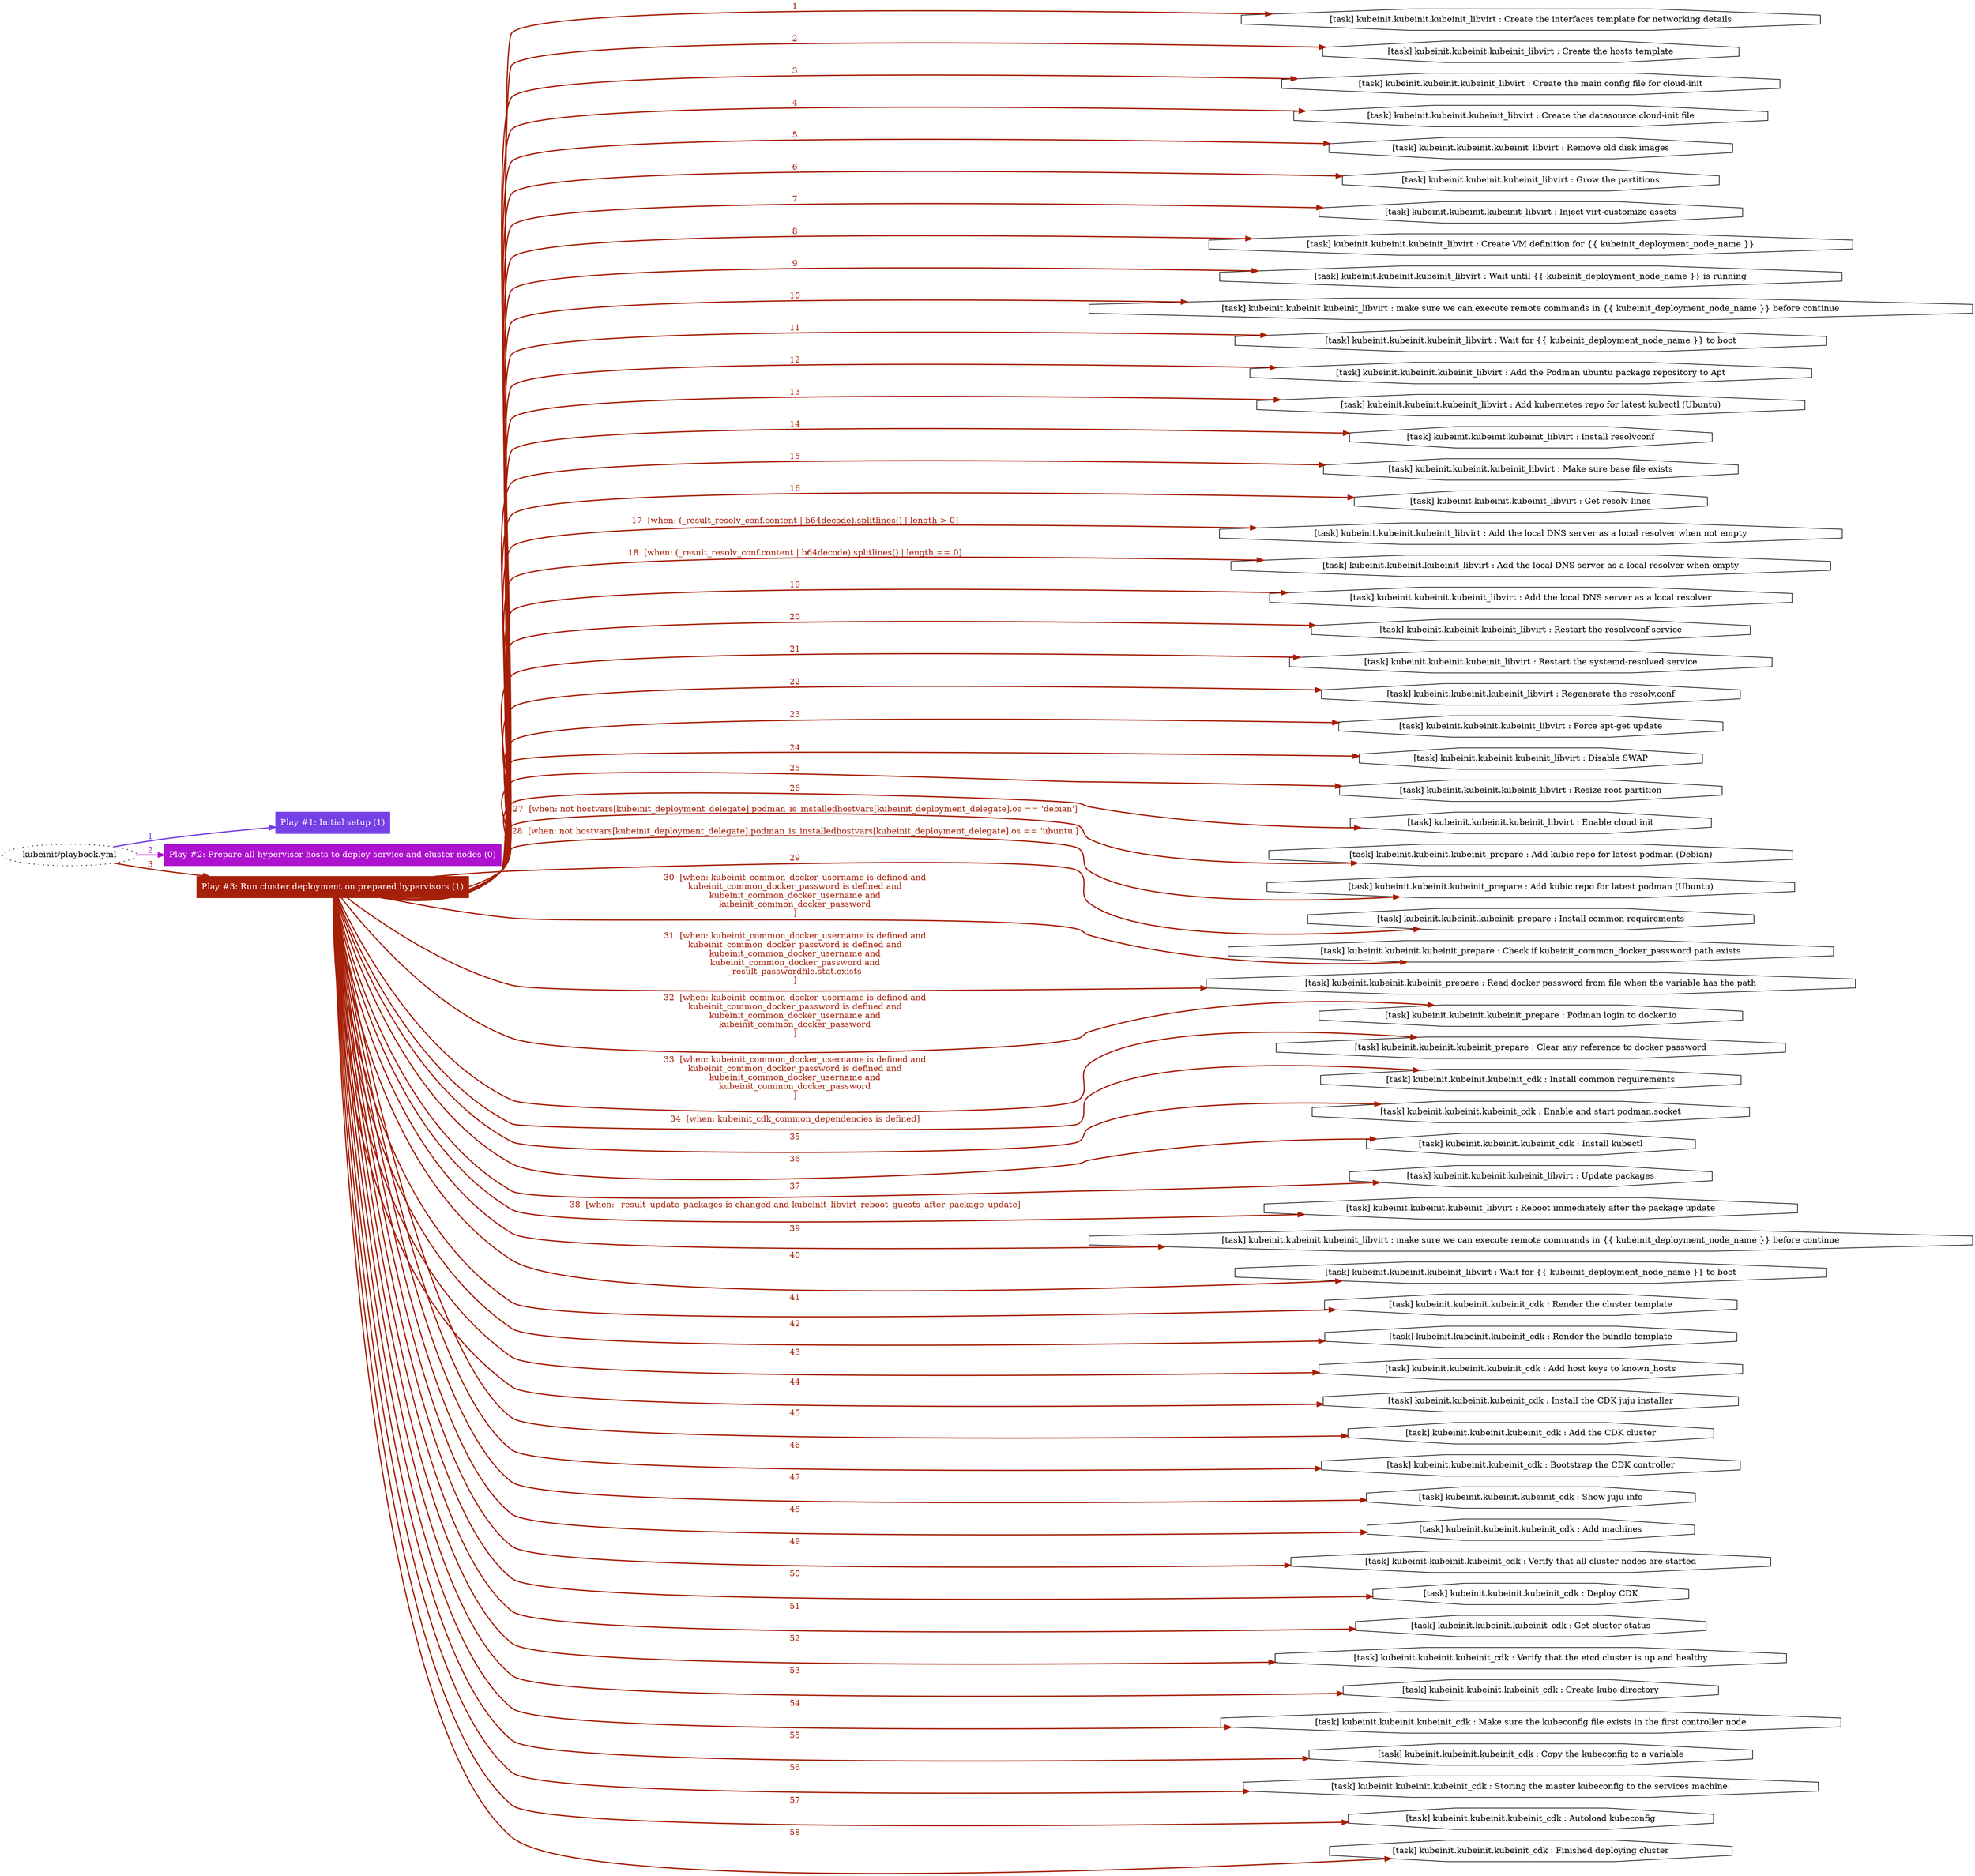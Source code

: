 digraph "kubeinit/playbook.yml "{
	graph [concentrate=true ordering=in rankdir=LR ratio=fill]
	edge [esep=5 sep=10]
	"kubeinit/playbook.yml" [id=root_node style=dotted]
	subgraph "Play #1: Initial setup (1) "{
		"Play #1: Initial setup (1)" [color="#7541e6" fontcolor="#ffffff" id="play_d1ba8625-4cab-4f6f-ab08-c51aec92e994" shape=box style=filled tooltip=localhost]
		"kubeinit/playbook.yml" -> "Play #1: Initial setup (1)" [label=1 color="#7541e6" fontcolor="#7541e6" id="edge_7f663ad3-e9da-43d6-abe4-7deb38c874ff" style=bold]
	}
	subgraph "Play #2: Prepare all hypervisor hosts to deploy service and cluster nodes (0) "{
		"Play #2: Prepare all hypervisor hosts to deploy service and cluster nodes (0)" [color="#ae12cf" fontcolor="#ffffff" id="play_b598e998-f91e-4e62-b995-4baccce64b28" shape=box style=filled tooltip=""]
		"kubeinit/playbook.yml" -> "Play #2: Prepare all hypervisor hosts to deploy service and cluster nodes (0)" [label=2 color="#ae12cf" fontcolor="#ae12cf" id="edge_da15f34f-874f-4f6e-93d6-1543e7069a28" style=bold]
	}
	subgraph "Play #3: Run cluster deployment on prepared hypervisors (1) "{
		"Play #3: Run cluster deployment on prepared hypervisors (1)" [color="#a61f08" fontcolor="#ffffff" id="play_9bd6e52c-0c59-4b63-9957-72479ac692c7" shape=box style=filled tooltip=localhost]
		"kubeinit/playbook.yml" -> "Play #3: Run cluster deployment on prepared hypervisors (1)" [label=3 color="#a61f08" fontcolor="#a61f08" id="edge_14506e80-f307-49b9-9f73-4e8fe18afab9" style=bold]
		"task_bae3ce76-22e3-4c06-a566-5060d1d172d0" [label="[task] kubeinit.kubeinit.kubeinit_libvirt : Create the interfaces template for networking details" id="task_bae3ce76-22e3-4c06-a566-5060d1d172d0" shape=octagon tooltip="[task] kubeinit.kubeinit.kubeinit_libvirt : Create the interfaces template for networking details"]
		"Play #3: Run cluster deployment on prepared hypervisors (1)" -> "task_bae3ce76-22e3-4c06-a566-5060d1d172d0" [label=1 color="#a61f08" fontcolor="#a61f08" id="edge_7ed4a7b2-4ed5-4de0-8109-6db2172232ec" style=bold]
		"task_2e0caead-9b51-490d-9fed-ec1abb7edc26" [label="[task] kubeinit.kubeinit.kubeinit_libvirt : Create the hosts template" id="task_2e0caead-9b51-490d-9fed-ec1abb7edc26" shape=octagon tooltip="[task] kubeinit.kubeinit.kubeinit_libvirt : Create the hosts template"]
		"Play #3: Run cluster deployment on prepared hypervisors (1)" -> "task_2e0caead-9b51-490d-9fed-ec1abb7edc26" [label=2 color="#a61f08" fontcolor="#a61f08" id="edge_a8cc5835-59a7-4ca7-9e0a-f6d0579bbc9c" style=bold]
		"task_51490666-9477-4f86-802e-adbd9356cc7f" [label="[task] kubeinit.kubeinit.kubeinit_libvirt : Create the main config file for cloud-init" id="task_51490666-9477-4f86-802e-adbd9356cc7f" shape=octagon tooltip="[task] kubeinit.kubeinit.kubeinit_libvirt : Create the main config file for cloud-init"]
		"Play #3: Run cluster deployment on prepared hypervisors (1)" -> "task_51490666-9477-4f86-802e-adbd9356cc7f" [label=3 color="#a61f08" fontcolor="#a61f08" id="edge_5a4691f8-33a2-4765-88f6-2535a4cfdc30" style=bold]
		"task_7fa93157-311b-4eac-8a3b-28119815cb1f" [label="[task] kubeinit.kubeinit.kubeinit_libvirt : Create the datasource cloud-init file" id="task_7fa93157-311b-4eac-8a3b-28119815cb1f" shape=octagon tooltip="[task] kubeinit.kubeinit.kubeinit_libvirt : Create the datasource cloud-init file"]
		"Play #3: Run cluster deployment on prepared hypervisors (1)" -> "task_7fa93157-311b-4eac-8a3b-28119815cb1f" [label=4 color="#a61f08" fontcolor="#a61f08" id="edge_17bfff1c-fe8e-4b5f-a77d-bd130444e7ab" style=bold]
		"task_73c0879c-a3d9-43e4-ae9d-03d34f687d01" [label="[task] kubeinit.kubeinit.kubeinit_libvirt : Remove old disk images" id="task_73c0879c-a3d9-43e4-ae9d-03d34f687d01" shape=octagon tooltip="[task] kubeinit.kubeinit.kubeinit_libvirt : Remove old disk images"]
		"Play #3: Run cluster deployment on prepared hypervisors (1)" -> "task_73c0879c-a3d9-43e4-ae9d-03d34f687d01" [label=5 color="#a61f08" fontcolor="#a61f08" id="edge_e4f9a9df-65c4-46ea-b529-c93c3a8c1b14" style=bold]
		"task_c493ca35-6167-4113-ad8e-0414c4492b34" [label="[task] kubeinit.kubeinit.kubeinit_libvirt : Grow the partitions" id="task_c493ca35-6167-4113-ad8e-0414c4492b34" shape=octagon tooltip="[task] kubeinit.kubeinit.kubeinit_libvirt : Grow the partitions"]
		"Play #3: Run cluster deployment on prepared hypervisors (1)" -> "task_c493ca35-6167-4113-ad8e-0414c4492b34" [label=6 color="#a61f08" fontcolor="#a61f08" id="edge_9ff18420-c4a2-493d-b8e1-444836b9a258" style=bold]
		"task_9b750a8a-e57d-43cc-946e-84166ae1f418" [label="[task] kubeinit.kubeinit.kubeinit_libvirt : Inject virt-customize assets" id="task_9b750a8a-e57d-43cc-946e-84166ae1f418" shape=octagon tooltip="[task] kubeinit.kubeinit.kubeinit_libvirt : Inject virt-customize assets"]
		"Play #3: Run cluster deployment on prepared hypervisors (1)" -> "task_9b750a8a-e57d-43cc-946e-84166ae1f418" [label=7 color="#a61f08" fontcolor="#a61f08" id="edge_252c139f-0c74-49bc-8221-a17a2b20e917" style=bold]
		"task_38bcd8c7-ffd7-46af-9ef6-5060c98675d9" [label="[task] kubeinit.kubeinit.kubeinit_libvirt : Create VM definition for {{ kubeinit_deployment_node_name }}" id="task_38bcd8c7-ffd7-46af-9ef6-5060c98675d9" shape=octagon tooltip="[task] kubeinit.kubeinit.kubeinit_libvirt : Create VM definition for {{ kubeinit_deployment_node_name }}"]
		"Play #3: Run cluster deployment on prepared hypervisors (1)" -> "task_38bcd8c7-ffd7-46af-9ef6-5060c98675d9" [label=8 color="#a61f08" fontcolor="#a61f08" id="edge_468114ed-1f88-46cf-bad8-24e0502aa112" style=bold]
		"task_1bcde12b-6c90-4b5e-a234-294a9c295687" [label="[task] kubeinit.kubeinit.kubeinit_libvirt : Wait until {{ kubeinit_deployment_node_name }} is running" id="task_1bcde12b-6c90-4b5e-a234-294a9c295687" shape=octagon tooltip="[task] kubeinit.kubeinit.kubeinit_libvirt : Wait until {{ kubeinit_deployment_node_name }} is running"]
		"Play #3: Run cluster deployment on prepared hypervisors (1)" -> "task_1bcde12b-6c90-4b5e-a234-294a9c295687" [label=9 color="#a61f08" fontcolor="#a61f08" id="edge_60172a5d-bbe6-4cdd-930a-fdbc0f0e1d2d" style=bold]
		"task_adf1fb7d-0a01-421c-a509-557f53181cc9" [label="[task] kubeinit.kubeinit.kubeinit_libvirt : make sure we can execute remote commands in {{ kubeinit_deployment_node_name }} before continue" id="task_adf1fb7d-0a01-421c-a509-557f53181cc9" shape=octagon tooltip="[task] kubeinit.kubeinit.kubeinit_libvirt : make sure we can execute remote commands in {{ kubeinit_deployment_node_name }} before continue"]
		"Play #3: Run cluster deployment on prepared hypervisors (1)" -> "task_adf1fb7d-0a01-421c-a509-557f53181cc9" [label=10 color="#a61f08" fontcolor="#a61f08" id="edge_7694e849-5e05-4faa-bb03-67d19476b200" style=bold]
		"task_ada703c6-e1c3-4087-b816-05e867309bfb" [label="[task] kubeinit.kubeinit.kubeinit_libvirt : Wait for {{ kubeinit_deployment_node_name }} to boot" id="task_ada703c6-e1c3-4087-b816-05e867309bfb" shape=octagon tooltip="[task] kubeinit.kubeinit.kubeinit_libvirt : Wait for {{ kubeinit_deployment_node_name }} to boot"]
		"Play #3: Run cluster deployment on prepared hypervisors (1)" -> "task_ada703c6-e1c3-4087-b816-05e867309bfb" [label=11 color="#a61f08" fontcolor="#a61f08" id="edge_13126c08-ba03-4eaf-b516-fdc0087f5a73" style=bold]
		"task_f257d2e0-08e7-4465-bc66-8a86065fc219" [label="[task] kubeinit.kubeinit.kubeinit_libvirt : Add the Podman ubuntu package repository to Apt" id="task_f257d2e0-08e7-4465-bc66-8a86065fc219" shape=octagon tooltip="[task] kubeinit.kubeinit.kubeinit_libvirt : Add the Podman ubuntu package repository to Apt"]
		"Play #3: Run cluster deployment on prepared hypervisors (1)" -> "task_f257d2e0-08e7-4465-bc66-8a86065fc219" [label=12 color="#a61f08" fontcolor="#a61f08" id="edge_fca66120-87b8-4779-950f-b5b518195258" style=bold]
		"task_b15edc94-0deb-4f58-8b4c-2315c906fb4f" [label="[task] kubeinit.kubeinit.kubeinit_libvirt : Add kubernetes repo for latest kubectl (Ubuntu)" id="task_b15edc94-0deb-4f58-8b4c-2315c906fb4f" shape=octagon tooltip="[task] kubeinit.kubeinit.kubeinit_libvirt : Add kubernetes repo for latest kubectl (Ubuntu)"]
		"Play #3: Run cluster deployment on prepared hypervisors (1)" -> "task_b15edc94-0deb-4f58-8b4c-2315c906fb4f" [label=13 color="#a61f08" fontcolor="#a61f08" id="edge_10e155b1-4d4c-447b-a6aa-4216e39bd4f8" style=bold]
		"task_d2a99e88-ba8c-4e02-aaf5-e4e55fc06769" [label="[task] kubeinit.kubeinit.kubeinit_libvirt : Install resolvconf" id="task_d2a99e88-ba8c-4e02-aaf5-e4e55fc06769" shape=octagon tooltip="[task] kubeinit.kubeinit.kubeinit_libvirt : Install resolvconf"]
		"Play #3: Run cluster deployment on prepared hypervisors (1)" -> "task_d2a99e88-ba8c-4e02-aaf5-e4e55fc06769" [label=14 color="#a61f08" fontcolor="#a61f08" id="edge_95a31219-d167-4e07-9a72-11eed3b2740f" style=bold]
		"task_39264f93-1849-424d-b08c-854d49627420" [label="[task] kubeinit.kubeinit.kubeinit_libvirt : Make sure base file exists" id="task_39264f93-1849-424d-b08c-854d49627420" shape=octagon tooltip="[task] kubeinit.kubeinit.kubeinit_libvirt : Make sure base file exists"]
		"Play #3: Run cluster deployment on prepared hypervisors (1)" -> "task_39264f93-1849-424d-b08c-854d49627420" [label=15 color="#a61f08" fontcolor="#a61f08" id="edge_21022e6c-6a91-430d-8787-a133541faee8" style=bold]
		"task_736c5824-d05a-460d-856b-ca9b84b096d2" [label="[task] kubeinit.kubeinit.kubeinit_libvirt : Get resolv lines" id="task_736c5824-d05a-460d-856b-ca9b84b096d2" shape=octagon tooltip="[task] kubeinit.kubeinit.kubeinit_libvirt : Get resolv lines"]
		"Play #3: Run cluster deployment on prepared hypervisors (1)" -> "task_736c5824-d05a-460d-856b-ca9b84b096d2" [label=16 color="#a61f08" fontcolor="#a61f08" id="edge_2c69e8cd-0089-4491-b56c-84432c19e7e1" style=bold]
		"task_efc93b23-bf58-4ecc-ad6b-22a66b8a2c00" [label="[task] kubeinit.kubeinit.kubeinit_libvirt : Add the local DNS server as a local resolver when not empty" id="task_efc93b23-bf58-4ecc-ad6b-22a66b8a2c00" shape=octagon tooltip="[task] kubeinit.kubeinit.kubeinit_libvirt : Add the local DNS server as a local resolver when not empty"]
		"Play #3: Run cluster deployment on prepared hypervisors (1)" -> "task_efc93b23-bf58-4ecc-ad6b-22a66b8a2c00" [label="17  [when: (_result_resolv_conf.content | b64decode).splitlines() | length > 0]" color="#a61f08" fontcolor="#a61f08" id="edge_cea98d9e-42bc-4f83-94f9-ad20986fa33a" style=bold]
		"task_ae46cf98-3321-44c4-9799-9beb4d3c1c9b" [label="[task] kubeinit.kubeinit.kubeinit_libvirt : Add the local DNS server as a local resolver when empty" id="task_ae46cf98-3321-44c4-9799-9beb4d3c1c9b" shape=octagon tooltip="[task] kubeinit.kubeinit.kubeinit_libvirt : Add the local DNS server as a local resolver when empty"]
		"Play #3: Run cluster deployment on prepared hypervisors (1)" -> "task_ae46cf98-3321-44c4-9799-9beb4d3c1c9b" [label="18  [when: (_result_resolv_conf.content | b64decode).splitlines() | length == 0]" color="#a61f08" fontcolor="#a61f08" id="edge_2f8a2347-6998-4c04-be6c-5aec43b4ba3a" style=bold]
		"task_4e207ed9-e792-47b7-8098-1b97ef555637" [label="[task] kubeinit.kubeinit.kubeinit_libvirt : Add the local DNS server as a local resolver" id="task_4e207ed9-e792-47b7-8098-1b97ef555637" shape=octagon tooltip="[task] kubeinit.kubeinit.kubeinit_libvirt : Add the local DNS server as a local resolver"]
		"Play #3: Run cluster deployment on prepared hypervisors (1)" -> "task_4e207ed9-e792-47b7-8098-1b97ef555637" [label=19 color="#a61f08" fontcolor="#a61f08" id="edge_70c2bea3-7ffb-468f-87e9-fc0917fb527d" style=bold]
		"task_5fec3d4b-07ea-4529-994b-9311ba46c53b" [label="[task] kubeinit.kubeinit.kubeinit_libvirt : Restart the resolvconf service" id="task_5fec3d4b-07ea-4529-994b-9311ba46c53b" shape=octagon tooltip="[task] kubeinit.kubeinit.kubeinit_libvirt : Restart the resolvconf service"]
		"Play #3: Run cluster deployment on prepared hypervisors (1)" -> "task_5fec3d4b-07ea-4529-994b-9311ba46c53b" [label=20 color="#a61f08" fontcolor="#a61f08" id="edge_422cb16d-3557-4248-ad93-8b9412a11105" style=bold]
		"task_9bd4178b-3eb8-4f17-9a50-bdaae6029091" [label="[task] kubeinit.kubeinit.kubeinit_libvirt : Restart the systemd-resolved service" id="task_9bd4178b-3eb8-4f17-9a50-bdaae6029091" shape=octagon tooltip="[task] kubeinit.kubeinit.kubeinit_libvirt : Restart the systemd-resolved service"]
		"Play #3: Run cluster deployment on prepared hypervisors (1)" -> "task_9bd4178b-3eb8-4f17-9a50-bdaae6029091" [label=21 color="#a61f08" fontcolor="#a61f08" id="edge_4cd746a6-2a51-4d48-98ff-4e42e53f2c35" style=bold]
		"task_aae20778-3df1-4027-895b-5a960cc0b46a" [label="[task] kubeinit.kubeinit.kubeinit_libvirt : Regenerate the resolv.conf" id="task_aae20778-3df1-4027-895b-5a960cc0b46a" shape=octagon tooltip="[task] kubeinit.kubeinit.kubeinit_libvirt : Regenerate the resolv.conf"]
		"Play #3: Run cluster deployment on prepared hypervisors (1)" -> "task_aae20778-3df1-4027-895b-5a960cc0b46a" [label=22 color="#a61f08" fontcolor="#a61f08" id="edge_6154ce7e-dc21-489f-ac5b-008b60701514" style=bold]
		"task_6c173581-870e-4eaa-b22e-738b83f21f22" [label="[task] kubeinit.kubeinit.kubeinit_libvirt : Force apt-get update" id="task_6c173581-870e-4eaa-b22e-738b83f21f22" shape=octagon tooltip="[task] kubeinit.kubeinit.kubeinit_libvirt : Force apt-get update"]
		"Play #3: Run cluster deployment on prepared hypervisors (1)" -> "task_6c173581-870e-4eaa-b22e-738b83f21f22" [label=23 color="#a61f08" fontcolor="#a61f08" id="edge_317a83ea-d19a-4862-9960-e44d77c0fc04" style=bold]
		"task_46a3be10-c7e2-418c-8245-240261133c2a" [label="[task] kubeinit.kubeinit.kubeinit_libvirt : Disable SWAP" id="task_46a3be10-c7e2-418c-8245-240261133c2a" shape=octagon tooltip="[task] kubeinit.kubeinit.kubeinit_libvirt : Disable SWAP"]
		"Play #3: Run cluster deployment on prepared hypervisors (1)" -> "task_46a3be10-c7e2-418c-8245-240261133c2a" [label=24 color="#a61f08" fontcolor="#a61f08" id="edge_a100297a-340e-4611-a9fa-0e0c57549de3" style=bold]
		"task_a78de2e7-e949-455d-b4f8-313976ded080" [label="[task] kubeinit.kubeinit.kubeinit_libvirt : Resize root partition" id="task_a78de2e7-e949-455d-b4f8-313976ded080" shape=octagon tooltip="[task] kubeinit.kubeinit.kubeinit_libvirt : Resize root partition"]
		"Play #3: Run cluster deployment on prepared hypervisors (1)" -> "task_a78de2e7-e949-455d-b4f8-313976ded080" [label=25 color="#a61f08" fontcolor="#a61f08" id="edge_06034056-9492-4ddd-a6d7-49ce919bacf9" style=bold]
		"task_e638bc5b-ee8a-4e07-aa3f-ead2a336039b" [label="[task] kubeinit.kubeinit.kubeinit_libvirt : Enable cloud init" id="task_e638bc5b-ee8a-4e07-aa3f-ead2a336039b" shape=octagon tooltip="[task] kubeinit.kubeinit.kubeinit_libvirt : Enable cloud init"]
		"Play #3: Run cluster deployment on prepared hypervisors (1)" -> "task_e638bc5b-ee8a-4e07-aa3f-ead2a336039b" [label=26 color="#a61f08" fontcolor="#a61f08" id="edge_7f43dcb1-510d-40aa-b8b2-1488ef9e1e9d" style=bold]
		"task_8600842d-0bdf-4640-91cd-d137b6391fa1" [label="[task] kubeinit.kubeinit.kubeinit_prepare : Add kubic repo for latest podman (Debian)" id="task_8600842d-0bdf-4640-91cd-d137b6391fa1" shape=octagon tooltip="[task] kubeinit.kubeinit.kubeinit_prepare : Add kubic repo for latest podman (Debian)"]
		"Play #3: Run cluster deployment on prepared hypervisors (1)" -> "task_8600842d-0bdf-4640-91cd-d137b6391fa1" [label="27  [when: not hostvars[kubeinit_deployment_delegate].podman_is_installedhostvars[kubeinit_deployment_delegate].os == 'debian']" color="#a61f08" fontcolor="#a61f08" id="edge_71ecb379-97d9-4257-9f0c-c3aef16a12e7" style=bold]
		"task_eab1e396-7052-4148-82c4-ccafd42baa2a" [label="[task] kubeinit.kubeinit.kubeinit_prepare : Add kubic repo for latest podman (Ubuntu)" id="task_eab1e396-7052-4148-82c4-ccafd42baa2a" shape=octagon tooltip="[task] kubeinit.kubeinit.kubeinit_prepare : Add kubic repo for latest podman (Ubuntu)"]
		"Play #3: Run cluster deployment on prepared hypervisors (1)" -> "task_eab1e396-7052-4148-82c4-ccafd42baa2a" [label="28  [when: not hostvars[kubeinit_deployment_delegate].podman_is_installedhostvars[kubeinit_deployment_delegate].os == 'ubuntu']" color="#a61f08" fontcolor="#a61f08" id="edge_0a86ce28-37f0-4d61-b16e-8c3ea8e9a2c1" style=bold]
		"task_bf3311da-6140-4a38-b481-ebb96bf784f5" [label="[task] kubeinit.kubeinit.kubeinit_prepare : Install common requirements" id="task_bf3311da-6140-4a38-b481-ebb96bf784f5" shape=octagon tooltip="[task] kubeinit.kubeinit.kubeinit_prepare : Install common requirements"]
		"Play #3: Run cluster deployment on prepared hypervisors (1)" -> "task_bf3311da-6140-4a38-b481-ebb96bf784f5" [label=29 color="#a61f08" fontcolor="#a61f08" id="edge_22bc8e3b-3c98-47fa-bb14-9ae4aac9ce6e" style=bold]
		"task_326bc934-5a64-48da-82bd-ff269a4e8849" [label="[task] kubeinit.kubeinit.kubeinit_prepare : Check if kubeinit_common_docker_password path exists" id="task_326bc934-5a64-48da-82bd-ff269a4e8849" shape=octagon tooltip="[task] kubeinit.kubeinit.kubeinit_prepare : Check if kubeinit_common_docker_password path exists"]
		"Play #3: Run cluster deployment on prepared hypervisors (1)" -> "task_326bc934-5a64-48da-82bd-ff269a4e8849" [label="30  [when: kubeinit_common_docker_username is defined and
kubeinit_common_docker_password is defined and
kubeinit_common_docker_username and
kubeinit_common_docker_password
]" color="#a61f08" fontcolor="#a61f08" id="edge_0e6ea4ab-0d47-42bc-b9eb-8d09a0490dcd" style=bold]
		"task_18a55725-bb43-4321-a633-e57923ae6060" [label="[task] kubeinit.kubeinit.kubeinit_prepare : Read docker password from file when the variable has the path" id="task_18a55725-bb43-4321-a633-e57923ae6060" shape=octagon tooltip="[task] kubeinit.kubeinit.kubeinit_prepare : Read docker password from file when the variable has the path"]
		"Play #3: Run cluster deployment on prepared hypervisors (1)" -> "task_18a55725-bb43-4321-a633-e57923ae6060" [label="31  [when: kubeinit_common_docker_username is defined and
kubeinit_common_docker_password is defined and
kubeinit_common_docker_username and
kubeinit_common_docker_password and
_result_passwordfile.stat.exists
]" color="#a61f08" fontcolor="#a61f08" id="edge_ae43939c-6cec-4538-a02c-fab9baec2ba7" style=bold]
		"task_de6c594f-380d-49fe-b12b-780f926b7deb" [label="[task] kubeinit.kubeinit.kubeinit_prepare : Podman login to docker.io" id="task_de6c594f-380d-49fe-b12b-780f926b7deb" shape=octagon tooltip="[task] kubeinit.kubeinit.kubeinit_prepare : Podman login to docker.io"]
		"Play #3: Run cluster deployment on prepared hypervisors (1)" -> "task_de6c594f-380d-49fe-b12b-780f926b7deb" [label="32  [when: kubeinit_common_docker_username is defined and
kubeinit_common_docker_password is defined and
kubeinit_common_docker_username and
kubeinit_common_docker_password
]" color="#a61f08" fontcolor="#a61f08" id="edge_d8ee3c95-b8b9-49e3-b275-52f9dc9bb217" style=bold]
		"task_2d0af91e-676f-4617-b7d9-21ca39534843" [label="[task] kubeinit.kubeinit.kubeinit_prepare : Clear any reference to docker password" id="task_2d0af91e-676f-4617-b7d9-21ca39534843" shape=octagon tooltip="[task] kubeinit.kubeinit.kubeinit_prepare : Clear any reference to docker password"]
		"Play #3: Run cluster deployment on prepared hypervisors (1)" -> "task_2d0af91e-676f-4617-b7d9-21ca39534843" [label="33  [when: kubeinit_common_docker_username is defined and
kubeinit_common_docker_password is defined and
kubeinit_common_docker_username and
kubeinit_common_docker_password
]" color="#a61f08" fontcolor="#a61f08" id="edge_2c6d6855-9bb7-4d36-92b8-23eee0a036ee" style=bold]
		"task_3af6490b-56ef-4be8-a155-2ec86050b8c3" [label="[task] kubeinit.kubeinit.kubeinit_cdk : Install common requirements" id="task_3af6490b-56ef-4be8-a155-2ec86050b8c3" shape=octagon tooltip="[task] kubeinit.kubeinit.kubeinit_cdk : Install common requirements"]
		"Play #3: Run cluster deployment on prepared hypervisors (1)" -> "task_3af6490b-56ef-4be8-a155-2ec86050b8c3" [label="34  [when: kubeinit_cdk_common_dependencies is defined]" color="#a61f08" fontcolor="#a61f08" id="edge_f26d4794-c29b-4f0d-a4c6-8e6986ea58ad" style=bold]
		"task_31f1bae5-8aff-4068-b034-9a6add0dab49" [label="[task] kubeinit.kubeinit.kubeinit_cdk : Enable and start podman.socket" id="task_31f1bae5-8aff-4068-b034-9a6add0dab49" shape=octagon tooltip="[task] kubeinit.kubeinit.kubeinit_cdk : Enable and start podman.socket"]
		"Play #3: Run cluster deployment on prepared hypervisors (1)" -> "task_31f1bae5-8aff-4068-b034-9a6add0dab49" [label=35 color="#a61f08" fontcolor="#a61f08" id="edge_f99b2583-cf74-41b1-bc5f-a4f3b5bd38de" style=bold]
		"task_8d02c308-3185-4fa8-b1d1-abc984df0bdb" [label="[task] kubeinit.kubeinit.kubeinit_cdk : Install kubectl" id="task_8d02c308-3185-4fa8-b1d1-abc984df0bdb" shape=octagon tooltip="[task] kubeinit.kubeinit.kubeinit_cdk : Install kubectl"]
		"Play #3: Run cluster deployment on prepared hypervisors (1)" -> "task_8d02c308-3185-4fa8-b1d1-abc984df0bdb" [label=36 color="#a61f08" fontcolor="#a61f08" id="edge_490b33ab-a76e-4bbd-82bd-869a53256101" style=bold]
		"task_eca64af5-3df2-496b-9078-2657d52ce1f9" [label="[task] kubeinit.kubeinit.kubeinit_libvirt : Update packages" id="task_eca64af5-3df2-496b-9078-2657d52ce1f9" shape=octagon tooltip="[task] kubeinit.kubeinit.kubeinit_libvirt : Update packages"]
		"Play #3: Run cluster deployment on prepared hypervisors (1)" -> "task_eca64af5-3df2-496b-9078-2657d52ce1f9" [label=37 color="#a61f08" fontcolor="#a61f08" id="edge_3209338f-9855-4d1f-a975-e09664bc4936" style=bold]
		"task_c2890d8e-520d-4231-8053-37572158108d" [label="[task] kubeinit.kubeinit.kubeinit_libvirt : Reboot immediately after the package update" id="task_c2890d8e-520d-4231-8053-37572158108d" shape=octagon tooltip="[task] kubeinit.kubeinit.kubeinit_libvirt : Reboot immediately after the package update"]
		"Play #3: Run cluster deployment on prepared hypervisors (1)" -> "task_c2890d8e-520d-4231-8053-37572158108d" [label="38  [when: _result_update_packages is changed and kubeinit_libvirt_reboot_guests_after_package_update]" color="#a61f08" fontcolor="#a61f08" id="edge_942f13b7-60c7-4f8b-a9e0-4c0e9f40b922" style=bold]
		"task_6cab5a1d-55a4-49f1-9427-dc05696014f0" [label="[task] kubeinit.kubeinit.kubeinit_libvirt : make sure we can execute remote commands in {{ kubeinit_deployment_node_name }} before continue" id="task_6cab5a1d-55a4-49f1-9427-dc05696014f0" shape=octagon tooltip="[task] kubeinit.kubeinit.kubeinit_libvirt : make sure we can execute remote commands in {{ kubeinit_deployment_node_name }} before continue"]
		"Play #3: Run cluster deployment on prepared hypervisors (1)" -> "task_6cab5a1d-55a4-49f1-9427-dc05696014f0" [label=39 color="#a61f08" fontcolor="#a61f08" id="edge_66aa3aa9-e7fe-4b2e-9b40-433cfda60ed9" style=bold]
		"task_a5eb373d-e449-4378-8d41-d4abaac03cb7" [label="[task] kubeinit.kubeinit.kubeinit_libvirt : Wait for {{ kubeinit_deployment_node_name }} to boot" id="task_a5eb373d-e449-4378-8d41-d4abaac03cb7" shape=octagon tooltip="[task] kubeinit.kubeinit.kubeinit_libvirt : Wait for {{ kubeinit_deployment_node_name }} to boot"]
		"Play #3: Run cluster deployment on prepared hypervisors (1)" -> "task_a5eb373d-e449-4378-8d41-d4abaac03cb7" [label=40 color="#a61f08" fontcolor="#a61f08" id="edge_27125b5c-2f2f-45c7-b603-2a03b3f9d7fd" style=bold]
		"task_c58e31c4-83aa-43eb-bb85-dbb39393d56a" [label="[task] kubeinit.kubeinit.kubeinit_cdk : Render the cluster template" id="task_c58e31c4-83aa-43eb-bb85-dbb39393d56a" shape=octagon tooltip="[task] kubeinit.kubeinit.kubeinit_cdk : Render the cluster template"]
		"Play #3: Run cluster deployment on prepared hypervisors (1)" -> "task_c58e31c4-83aa-43eb-bb85-dbb39393d56a" [label=41 color="#a61f08" fontcolor="#a61f08" id="edge_de48eadb-e8f1-44e1-94a8-37326370a9d2" style=bold]
		"task_ba222c19-ccf2-4c1e-90b9-2b4206b74abe" [label="[task] kubeinit.kubeinit.kubeinit_cdk : Render the bundle template" id="task_ba222c19-ccf2-4c1e-90b9-2b4206b74abe" shape=octagon tooltip="[task] kubeinit.kubeinit.kubeinit_cdk : Render the bundle template"]
		"Play #3: Run cluster deployment on prepared hypervisors (1)" -> "task_ba222c19-ccf2-4c1e-90b9-2b4206b74abe" [label=42 color="#a61f08" fontcolor="#a61f08" id="edge_5d6cf7cc-465b-499d-8fb5-13257dff9bb4" style=bold]
		"task_bcf02d88-1243-4b85-b6d3-d90bdee3cbbc" [label="[task] kubeinit.kubeinit.kubeinit_cdk : Add host keys to known_hosts" id="task_bcf02d88-1243-4b85-b6d3-d90bdee3cbbc" shape=octagon tooltip="[task] kubeinit.kubeinit.kubeinit_cdk : Add host keys to known_hosts"]
		"Play #3: Run cluster deployment on prepared hypervisors (1)" -> "task_bcf02d88-1243-4b85-b6d3-d90bdee3cbbc" [label=43 color="#a61f08" fontcolor="#a61f08" id="edge_f277f3d7-ee08-4fa2-8202-5b0e53923c11" style=bold]
		"task_18ee158c-a9ee-420e-9d61-1c89f10ceb4c" [label="[task] kubeinit.kubeinit.kubeinit_cdk : Install the CDK juju installer" id="task_18ee158c-a9ee-420e-9d61-1c89f10ceb4c" shape=octagon tooltip="[task] kubeinit.kubeinit.kubeinit_cdk : Install the CDK juju installer"]
		"Play #3: Run cluster deployment on prepared hypervisors (1)" -> "task_18ee158c-a9ee-420e-9d61-1c89f10ceb4c" [label=44 color="#a61f08" fontcolor="#a61f08" id="edge_f8eb5469-0574-4a74-8df8-b8a2799b43f2" style=bold]
		"task_88534b84-76f7-46b0-9540-7fc955ac80c4" [label="[task] kubeinit.kubeinit.kubeinit_cdk : Add the CDK cluster" id="task_88534b84-76f7-46b0-9540-7fc955ac80c4" shape=octagon tooltip="[task] kubeinit.kubeinit.kubeinit_cdk : Add the CDK cluster"]
		"Play #3: Run cluster deployment on prepared hypervisors (1)" -> "task_88534b84-76f7-46b0-9540-7fc955ac80c4" [label=45 color="#a61f08" fontcolor="#a61f08" id="edge_b6900f93-bd2f-4512-a14b-ce64ba275a97" style=bold]
		"task_3394d47b-60cb-4e29-b211-0e91cae723c8" [label="[task] kubeinit.kubeinit.kubeinit_cdk : Bootstrap the CDK controller" id="task_3394d47b-60cb-4e29-b211-0e91cae723c8" shape=octagon tooltip="[task] kubeinit.kubeinit.kubeinit_cdk : Bootstrap the CDK controller"]
		"Play #3: Run cluster deployment on prepared hypervisors (1)" -> "task_3394d47b-60cb-4e29-b211-0e91cae723c8" [label=46 color="#a61f08" fontcolor="#a61f08" id="edge_b0e83cc9-63e2-4e96-b9b2-00f6490d92da" style=bold]
		"task_df050259-fc97-400b-8cae-ce18cde341a6" [label="[task] kubeinit.kubeinit.kubeinit_cdk : Show juju info" id="task_df050259-fc97-400b-8cae-ce18cde341a6" shape=octagon tooltip="[task] kubeinit.kubeinit.kubeinit_cdk : Show juju info"]
		"Play #3: Run cluster deployment on prepared hypervisors (1)" -> "task_df050259-fc97-400b-8cae-ce18cde341a6" [label=47 color="#a61f08" fontcolor="#a61f08" id="edge_dbedad3a-dee0-40c6-80a1-aa6ab158ab9d" style=bold]
		"task_1b76119a-6d96-4adf-83cf-3d21492ed2c8" [label="[task] kubeinit.kubeinit.kubeinit_cdk : Add machines" id="task_1b76119a-6d96-4adf-83cf-3d21492ed2c8" shape=octagon tooltip="[task] kubeinit.kubeinit.kubeinit_cdk : Add machines"]
		"Play #3: Run cluster deployment on prepared hypervisors (1)" -> "task_1b76119a-6d96-4adf-83cf-3d21492ed2c8" [label=48 color="#a61f08" fontcolor="#a61f08" id="edge_0d41f088-9e09-4094-8909-3023f45eb09a" style=bold]
		"task_b362c77a-90a4-47de-ad5c-1cd59dd45c54" [label="[task] kubeinit.kubeinit.kubeinit_cdk : Verify that all cluster nodes are started" id="task_b362c77a-90a4-47de-ad5c-1cd59dd45c54" shape=octagon tooltip="[task] kubeinit.kubeinit.kubeinit_cdk : Verify that all cluster nodes are started"]
		"Play #3: Run cluster deployment on prepared hypervisors (1)" -> "task_b362c77a-90a4-47de-ad5c-1cd59dd45c54" [label=49 color="#a61f08" fontcolor="#a61f08" id="edge_5144e0a5-88c8-4079-92a8-7b65ec5ae393" style=bold]
		"task_134c1607-1bc9-4fec-b5fd-8074b24fbd3e" [label="[task] kubeinit.kubeinit.kubeinit_cdk : Deploy CDK" id="task_134c1607-1bc9-4fec-b5fd-8074b24fbd3e" shape=octagon tooltip="[task] kubeinit.kubeinit.kubeinit_cdk : Deploy CDK"]
		"Play #3: Run cluster deployment on prepared hypervisors (1)" -> "task_134c1607-1bc9-4fec-b5fd-8074b24fbd3e" [label=50 color="#a61f08" fontcolor="#a61f08" id="edge_de053bde-7d5c-47ee-914d-fb8384e3a078" style=bold]
		"task_39edca7a-6532-4a19-88de-088e68b4a0e2" [label="[task] kubeinit.kubeinit.kubeinit_cdk : Get cluster status" id="task_39edca7a-6532-4a19-88de-088e68b4a0e2" shape=octagon tooltip="[task] kubeinit.kubeinit.kubeinit_cdk : Get cluster status"]
		"Play #3: Run cluster deployment on prepared hypervisors (1)" -> "task_39edca7a-6532-4a19-88de-088e68b4a0e2" [label=51 color="#a61f08" fontcolor="#a61f08" id="edge_a9eb7fd7-6138-40ed-aa8d-853539132944" style=bold]
		"task_02f33658-ef96-4bd6-96b9-948cd02d0d56" [label="[task] kubeinit.kubeinit.kubeinit_cdk : Verify that the etcd cluster is up and healthy" id="task_02f33658-ef96-4bd6-96b9-948cd02d0d56" shape=octagon tooltip="[task] kubeinit.kubeinit.kubeinit_cdk : Verify that the etcd cluster is up and healthy"]
		"Play #3: Run cluster deployment on prepared hypervisors (1)" -> "task_02f33658-ef96-4bd6-96b9-948cd02d0d56" [label=52 color="#a61f08" fontcolor="#a61f08" id="edge_46dd0b37-e59c-4fe5-aee0-6c1dabd4cf8d" style=bold]
		"task_016052c4-e655-4e76-911a-e92f85772c18" [label="[task] kubeinit.kubeinit.kubeinit_cdk : Create kube directory" id="task_016052c4-e655-4e76-911a-e92f85772c18" shape=octagon tooltip="[task] kubeinit.kubeinit.kubeinit_cdk : Create kube directory"]
		"Play #3: Run cluster deployment on prepared hypervisors (1)" -> "task_016052c4-e655-4e76-911a-e92f85772c18" [label=53 color="#a61f08" fontcolor="#a61f08" id="edge_33b6b270-b8dd-4147-8fd2-331a942a16cb" style=bold]
		"task_1a63adef-1c58-4e3a-8c86-2c710931c5b2" [label="[task] kubeinit.kubeinit.kubeinit_cdk : Make sure the kubeconfig file exists in the first controller node" id="task_1a63adef-1c58-4e3a-8c86-2c710931c5b2" shape=octagon tooltip="[task] kubeinit.kubeinit.kubeinit_cdk : Make sure the kubeconfig file exists in the first controller node"]
		"Play #3: Run cluster deployment on prepared hypervisors (1)" -> "task_1a63adef-1c58-4e3a-8c86-2c710931c5b2" [label=54 color="#a61f08" fontcolor="#a61f08" id="edge_187c46b4-59e3-45c1-91ba-390a881b5ae4" style=bold]
		"task_57998347-3237-4802-abd3-7a85d9485107" [label="[task] kubeinit.kubeinit.kubeinit_cdk : Copy the kubeconfig to a variable" id="task_57998347-3237-4802-abd3-7a85d9485107" shape=octagon tooltip="[task] kubeinit.kubeinit.kubeinit_cdk : Copy the kubeconfig to a variable"]
		"Play #3: Run cluster deployment on prepared hypervisors (1)" -> "task_57998347-3237-4802-abd3-7a85d9485107" [label=55 color="#a61f08" fontcolor="#a61f08" id="edge_339c2e07-50b1-4d27-99a1-5257e019bceb" style=bold]
		"task_92d8af22-9df6-4125-97af-c81dae56cf07" [label="[task] kubeinit.kubeinit.kubeinit_cdk : Storing the master kubeconfig to the services machine." id="task_92d8af22-9df6-4125-97af-c81dae56cf07" shape=octagon tooltip="[task] kubeinit.kubeinit.kubeinit_cdk : Storing the master kubeconfig to the services machine."]
		"Play #3: Run cluster deployment on prepared hypervisors (1)" -> "task_92d8af22-9df6-4125-97af-c81dae56cf07" [label=56 color="#a61f08" fontcolor="#a61f08" id="edge_b715b41f-e845-4f99-828a-29bc66ac41d5" style=bold]
		"task_82243bcd-a574-46ca-8441-09da1d3d5901" [label="[task] kubeinit.kubeinit.kubeinit_cdk : Autoload kubeconfig" id="task_82243bcd-a574-46ca-8441-09da1d3d5901" shape=octagon tooltip="[task] kubeinit.kubeinit.kubeinit_cdk : Autoload kubeconfig"]
		"Play #3: Run cluster deployment on prepared hypervisors (1)" -> "task_82243bcd-a574-46ca-8441-09da1d3d5901" [label=57 color="#a61f08" fontcolor="#a61f08" id="edge_21b100b6-503c-401d-b869-a98d94aa1bd9" style=bold]
		"task_4129ce03-c08c-46f5-bd68-431d756c4950" [label="[task] kubeinit.kubeinit.kubeinit_cdk : Finished deploying cluster" id="task_4129ce03-c08c-46f5-bd68-431d756c4950" shape=octagon tooltip="[task] kubeinit.kubeinit.kubeinit_cdk : Finished deploying cluster"]
		"Play #3: Run cluster deployment on prepared hypervisors (1)" -> "task_4129ce03-c08c-46f5-bd68-431d756c4950" [label=58 color="#a61f08" fontcolor="#a61f08" id="edge_d0c158a4-13be-4861-9a37-5e392d777e21" style=bold]
	}
}
